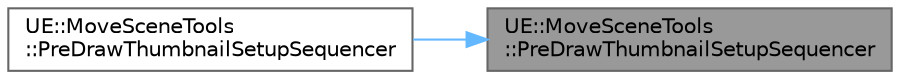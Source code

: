 digraph "UE::MoveSceneTools::PreDrawThumbnailSetupSequencer"
{
 // INTERACTIVE_SVG=YES
 // LATEX_PDF_SIZE
  bgcolor="transparent";
  edge [fontname=Helvetica,fontsize=10,labelfontname=Helvetica,labelfontsize=10];
  node [fontname=Helvetica,fontsize=10,shape=box,height=0.2,width=0.4];
  rankdir="RL";
  Node1 [id="Node000001",label="UE::MoveSceneTools\l::PreDrawThumbnailSetupSequencer",height=0.2,width=0.4,color="gray40", fillcolor="grey60", style="filled", fontcolor="black",tooltip="Prepares the sequencer so a thumbnail can be captured from it."];
  Node1 -> Node2 [id="edge1_Node000001_Node000002",dir="back",color="steelblue1",style="solid",tooltip=" "];
  Node2 [id="Node000002",label="UE::MoveSceneTools\l::PreDrawThumbnailSetupSequencer",height=0.2,width=0.4,color="grey40", fillcolor="white", style="filled",URL="$db/db8/namespaceUE_1_1MoveSceneTools.html#aa3c223e88e5d09c5737ac2dab8ab4b31",tooltip=" "];
}
